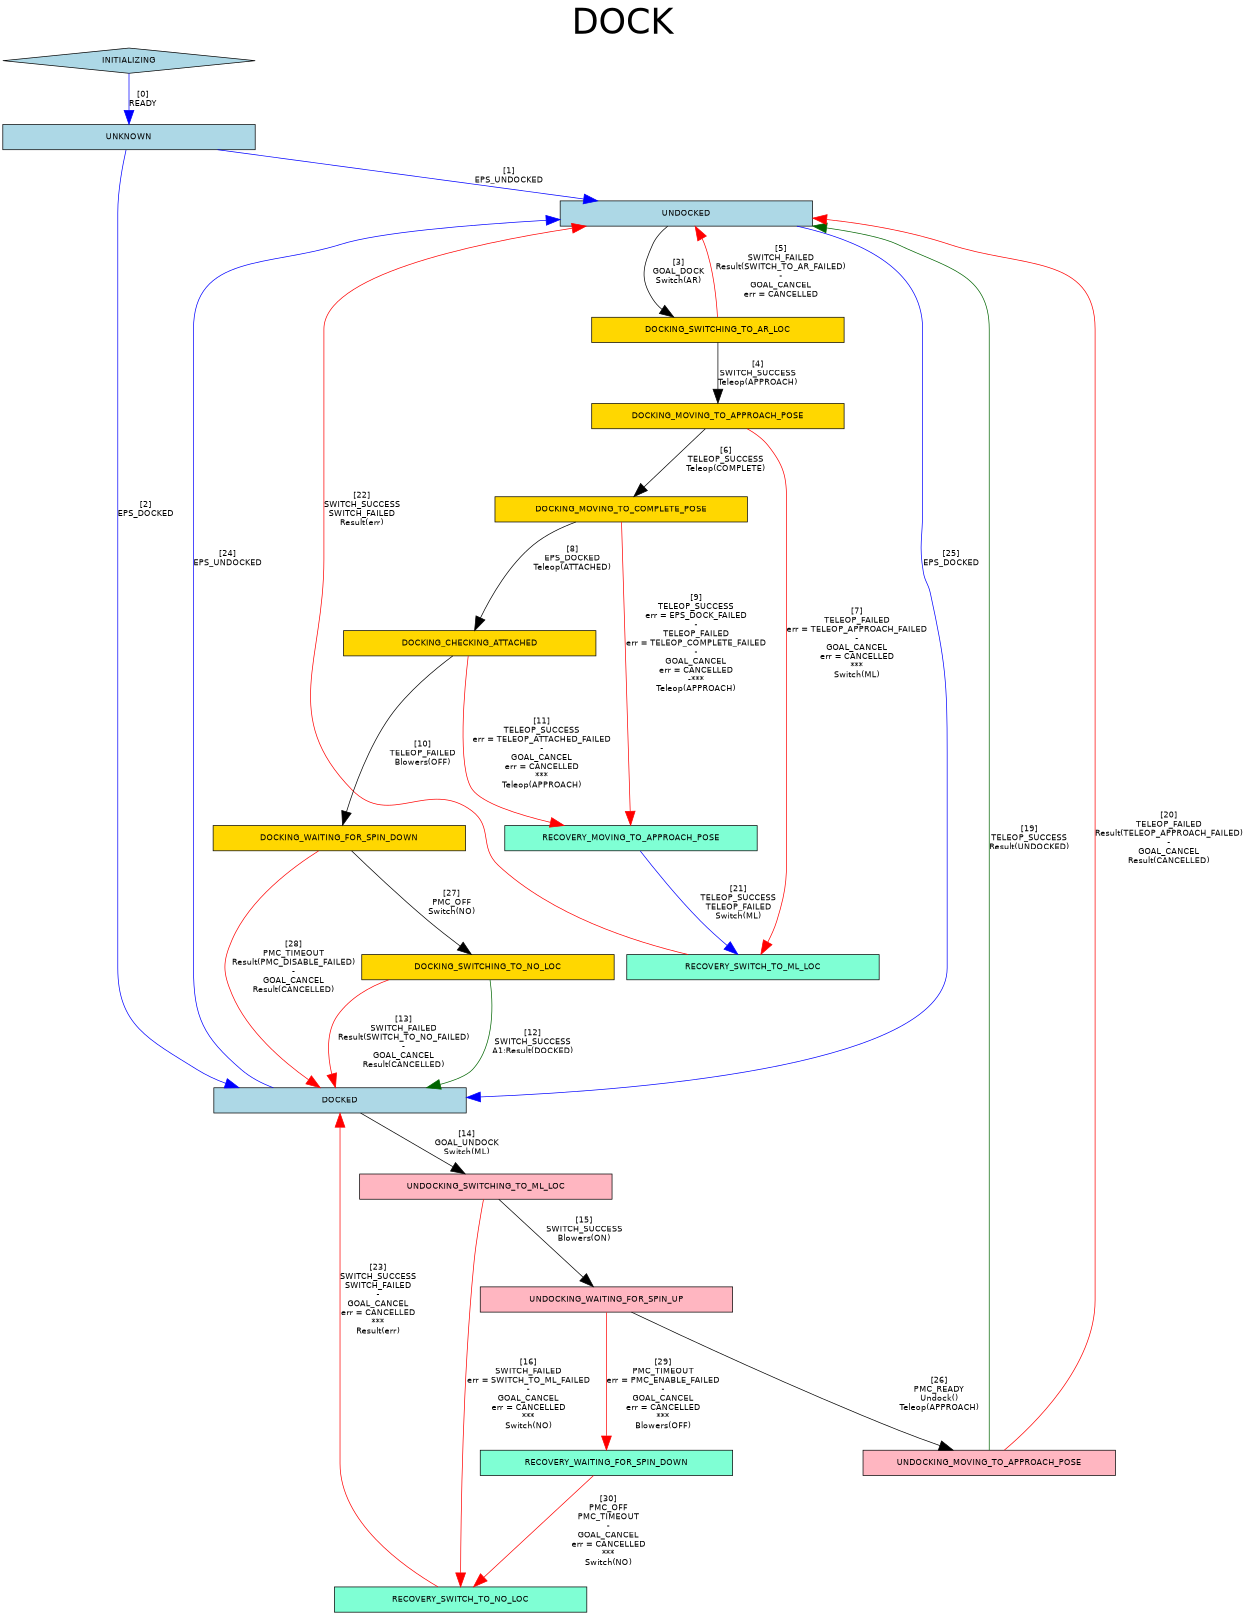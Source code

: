 # dot -Tpdf statemachine.dot -o statemachine.pdf
digraph G {
  graph [label="DOCK\n", labelloc=t, fontsize=50];
  ratio="fill";
  size="8.3,11.7!";
  node [shape=box, width=5, fontsize=12, fontname="helvetica"];
  edge [arrowsize=2, weight=2., fontsize=12, fontname="helvetica"];
  fontname = "helvetica";


  node [shape=diamond, style=filled, fillcolor=lightblue, color=black];
  INITIALIZING;

  node [shape=box, style=filled, fillcolor=lightblue, color=black];
  UNKNOWN;
  UNDOCKED;
  DOCKED;

  node [shape=box, style=filled, fillcolor=aquamarine, color=black];
  RECOVERY_SWITCH_TO_ML_LOC;
  RECOVERY_MOVING_TO_APPROACH_POSE;
  RECOVERY_SWITCH_TO_NO_LOC;
  RECOVERY_WAITING_FOR_SPIN_DOWN;

  node [shape=box, style=filled, fillcolor=gold, color=black];
  DOCKING_SWITCHING_TO_AR_LOC;
  DOCKING_MOVING_TO_APPROACH_POSE;
  DOCKING_MOVING_TO_COMPLETE_POSE;
  DOCKING_CHECKING_ATTACHED;
  DOCKING_SWITCHING_TO_NO_LOC;
  DOCKING_WAITING_FOR_SPIN_DOWN;

  node [shape=box, style=filled, fillcolor=lightpink, color=black];
  UNDOCKING_SWITCHING_TO_ML_LOC;
  UNDOCKING_WAITING_FOR_SPIN_UP;
  UNDOCKING_MOVING_TO_APPROACH_POSE;

  # Actions
  INITIALIZING -> UNKNOWN
    [label="[0]\nREADY", color=blue];
  UNKNOWN -> UNDOCKED
    [label="[1]\nEPS_UNDOCKED", color=blue];
  UNKNOWN -> DOCKED
    [label="[2]\nEPS_DOCKED", color=blue];
  UNDOCKED -> DOCKING_SWITCHING_TO_AR_LOC
    [label="[3]\nGOAL_DOCK\nSwitch(AR)"];
  DOCKING_SWITCHING_TO_AR_LOC -> DOCKING_MOVING_TO_APPROACH_POSE
    [label="[4]\nSWITCH_SUCCESS\nTeleop(APPROACH)"];
  DOCKING_SWITCHING_TO_AR_LOC -> UNDOCKED
    [label="[5]\nSWITCH_FAILED\nResult(SWITCH_TO_AR_FAILED)\n-\nGOAL_CANCEL\nerr = CANCELLED", color=red];
  DOCKING_MOVING_TO_APPROACH_POSE -> DOCKING_MOVING_TO_COMPLETE_POSE
    [label="[6]\nTELEOP_SUCCESS\nTeleop(COMPLETE)"];
  DOCKING_MOVING_TO_APPROACH_POSE -> RECOVERY_SWITCH_TO_ML_LOC
    [label="[7]\nTELEOP_FAILED\nerr = TELEOP_APPROACH_FAILED\n-\nGOAL_CANCEL\nerr = CANCELLED\n***\nSwitch(ML)", color=red];
  DOCKING_MOVING_TO_COMPLETE_POSE -> DOCKING_CHECKING_ATTACHED
    [label="[8]\nEPS_DOCKED\nTeleop(ATTACHED)"];
  DOCKING_MOVING_TO_COMPLETE_POSE -> RECOVERY_MOVING_TO_APPROACH_POSE
    [label="[9]\nTELEOP_SUCCESS\nerr = EPS_DOCK_FAILED\n-\nTELEOP_FAILED\nerr = TELEOP_COMPLETE_FAILED\n-\nGOAL_CANCEL\nerr = CANCELLED\n-***\nTeleop(APPROACH)", color=red];
  DOCKING_CHECKING_ATTACHED -> DOCKING_WAITING_FOR_SPIN_DOWN 
    [label="[10]\nTELEOP_FAILED\nBlowers(OFF)"];
  DOCKING_WAITING_FOR_SPIN_DOWN -> DOCKING_SWITCHING_TO_NO_LOC 
    [label="[27]\nPMC_OFF\nSwitch(NO)" ];
  DOCKING_WAITING_FOR_SPIN_DOWN -> DOCKED 
    [label="[28]\nPMC_TIMEOUT\nResult(PMC_DISABLE_FAILED)\n-\nGOAL_CANCEL\nResult(CANCELLED)\n", color=red];
  DOCKING_CHECKING_ATTACHED -> RECOVERY_MOVING_TO_APPROACH_POSE
    [label="[11]\nTELEOP_SUCCESS\nerr = TELEOP_ATTACHED_FAILED\n-\nGOAL_CANCEL\nerr = CANCELLED\n***\nTeleop(APPROACH)", color=red];
  DOCKING_SWITCHING_TO_NO_LOC -> DOCKED
    [label="[12]\nSWITCH_SUCCESS\nA1:Result(DOCKED)", color=darkgreen];
  DOCKING_SWITCHING_TO_NO_LOC -> DOCKED
    [label="[13]\nSWITCH_FAILED\nResult(SWITCH_TO_NO_FAILED)\n-\nGOAL_CANCEL\nResult(CANCELLED)\n", color=red];
  DOCKED -> UNDOCKING_SWITCHING_TO_ML_LOC
    [label="[14]\nGOAL_UNDOCK\nSwitch(ML)"];
  UNDOCKING_SWITCHING_TO_ML_LOC -> UNDOCKING_WAITING_FOR_SPIN_UP
    [label="[15]\nSWITCH_SUCCESS\nBlowers(ON)"];
  UNDOCKING_WAITING_FOR_SPIN_UP -> UNDOCKING_MOVING_TO_APPROACH_POSE
    [label="[26]\nPMC_READY\nUndock()\nTeleop(APPROACH)"];
  UNDOCKING_WAITING_FOR_SPIN_UP -> RECOVERY_WAITING_FOR_SPIN_DOWN
    [label="[29]\nPMC_TIMEOUT\nerr = PMC_ENABLE_FAILED\n-\nGOAL_CANCEL\nerr = CANCELLED\n***\nBlowers(OFF)", color=red];
  UNDOCKING_SWITCHING_TO_ML_LOC -> RECOVERY_SWITCH_TO_NO_LOC
    [label="[16]\nSWITCH_FAILED\nerr = SWITCH_TO_ML_FAILED\n-\nGOAL_CANCEL\nerr = CANCELLED\n***\nSwitch(NO)", color=red];
  UNDOCKING_MOVING_TO_APPROACH_POSE -> UNDOCKED
    [label="[19]\nTELEOP_SUCCESS\nResult(UNDOCKED)", color=darkgreen];
  UNDOCKING_MOVING_TO_APPROACH_POSE -> UNDOCKED
    [label="[20]\nTELEOP_FAILED\nResult(TELEOP_APPROACH_FAILED)\n-\nGOAL_CANCEL\nResult(CANCELLED)", color=red];
  RECOVERY_MOVING_TO_APPROACH_POSE -> RECOVERY_SWITCH_TO_ML_LOC
    [label="[21]\nTELEOP_SUCCESS\nTELEOP_FAILED\nSwitch(ML)", color=blue];
  RECOVERY_SWITCH_TO_ML_LOC -> UNDOCKED
    [label="[22]\nSWITCH_SUCCESS\nSWITCH_FAILED\nResult(err)", color=red];
  RECOVERY_SWITCH_TO_NO_LOC -> DOCKED
    [label="[23]\nSWITCH_SUCCESS\nSWITCH_FAILED\n-\nGOAL_CANCEL\nerr = CANCELLED\n***\nResult(err)", color=red];
  RECOVERY_WAITING_FOR_SPIN_DOWN ->RECOVERY_SWITCH_TO_NO_LOC
    [label="[30]\nPMC_OFF\nPMC_TIMEOUT\n-\nGOAL_CANCEL\nerr = CANCELLED\n***\nSwitch(NO)", color=red];
  DOCKED -> UNDOCKED
    [label="[24]\nEPS_UNDOCKED", color=blue ] ;
  UNDOCKED -> DOCKED
    [label="[25]\nEPS_DOCKED", color=blue ] ;
 
}